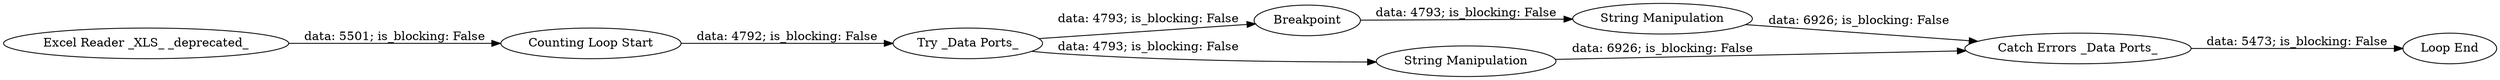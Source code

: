 digraph {
	"1728476067410592368_67" [label="String Manipulation"]
	"1728476067410592368_63" [label="Excel Reader _XLS_ _deprecated_"]
	"1728476067410592368_62" [label=Breakpoint]
	"1728476067410592368_68" [label="String Manipulation"]
	"1728476067410592368_61" [label="Loop End"]
	"1728476067410592368_65" [label="Try _Data Ports_"]
	"1728476067410592368_64" [label="Counting Loop Start"]
	"1728476067410592368_66" [label="Catch Errors _Data Ports_"]
	"1728476067410592368_63" -> "1728476067410592368_64" [label="data: 5501; is_blocking: False"]
	"1728476067410592368_67" -> "1728476067410592368_66" [label="data: 6926; is_blocking: False"]
	"1728476067410592368_65" -> "1728476067410592368_62" [label="data: 4793; is_blocking: False"]
	"1728476067410592368_62" -> "1728476067410592368_67" [label="data: 4793; is_blocking: False"]
	"1728476067410592368_65" -> "1728476067410592368_68" [label="data: 4793; is_blocking: False"]
	"1728476067410592368_66" -> "1728476067410592368_61" [label="data: 5473; is_blocking: False"]
	"1728476067410592368_68" -> "1728476067410592368_66" [label="data: 6926; is_blocking: False"]
	"1728476067410592368_64" -> "1728476067410592368_65" [label="data: 4792; is_blocking: False"]
	rankdir=LR
}
